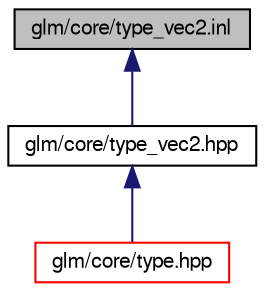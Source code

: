 digraph "glm/core/type_vec2.inl"
{
  edge [fontname="FreeSans",fontsize="10",labelfontname="FreeSans",labelfontsize="10"];
  node [fontname="FreeSans",fontsize="10",shape=record];
  Node1 [label="glm/core/type_vec2.inl",height=0.2,width=0.4,color="black", fillcolor="grey75", style="filled" fontcolor="black"];
  Node1 -> Node2 [dir="back",color="midnightblue",fontsize="10",style="solid",fontname="FreeSans"];
  Node2 [label="glm/core/type_vec2.hpp",height=0.2,width=0.4,color="black", fillcolor="white", style="filled",URL="$d0/dce/type__vec2_8hpp.html"];
  Node2 -> Node3 [dir="back",color="midnightblue",fontsize="10",style="solid",fontname="FreeSans"];
  Node3 [label="glm/core/type.hpp",height=0.2,width=0.4,color="red", fillcolor="white", style="filled",URL="$da/d72/type_8hpp.html"];
}
